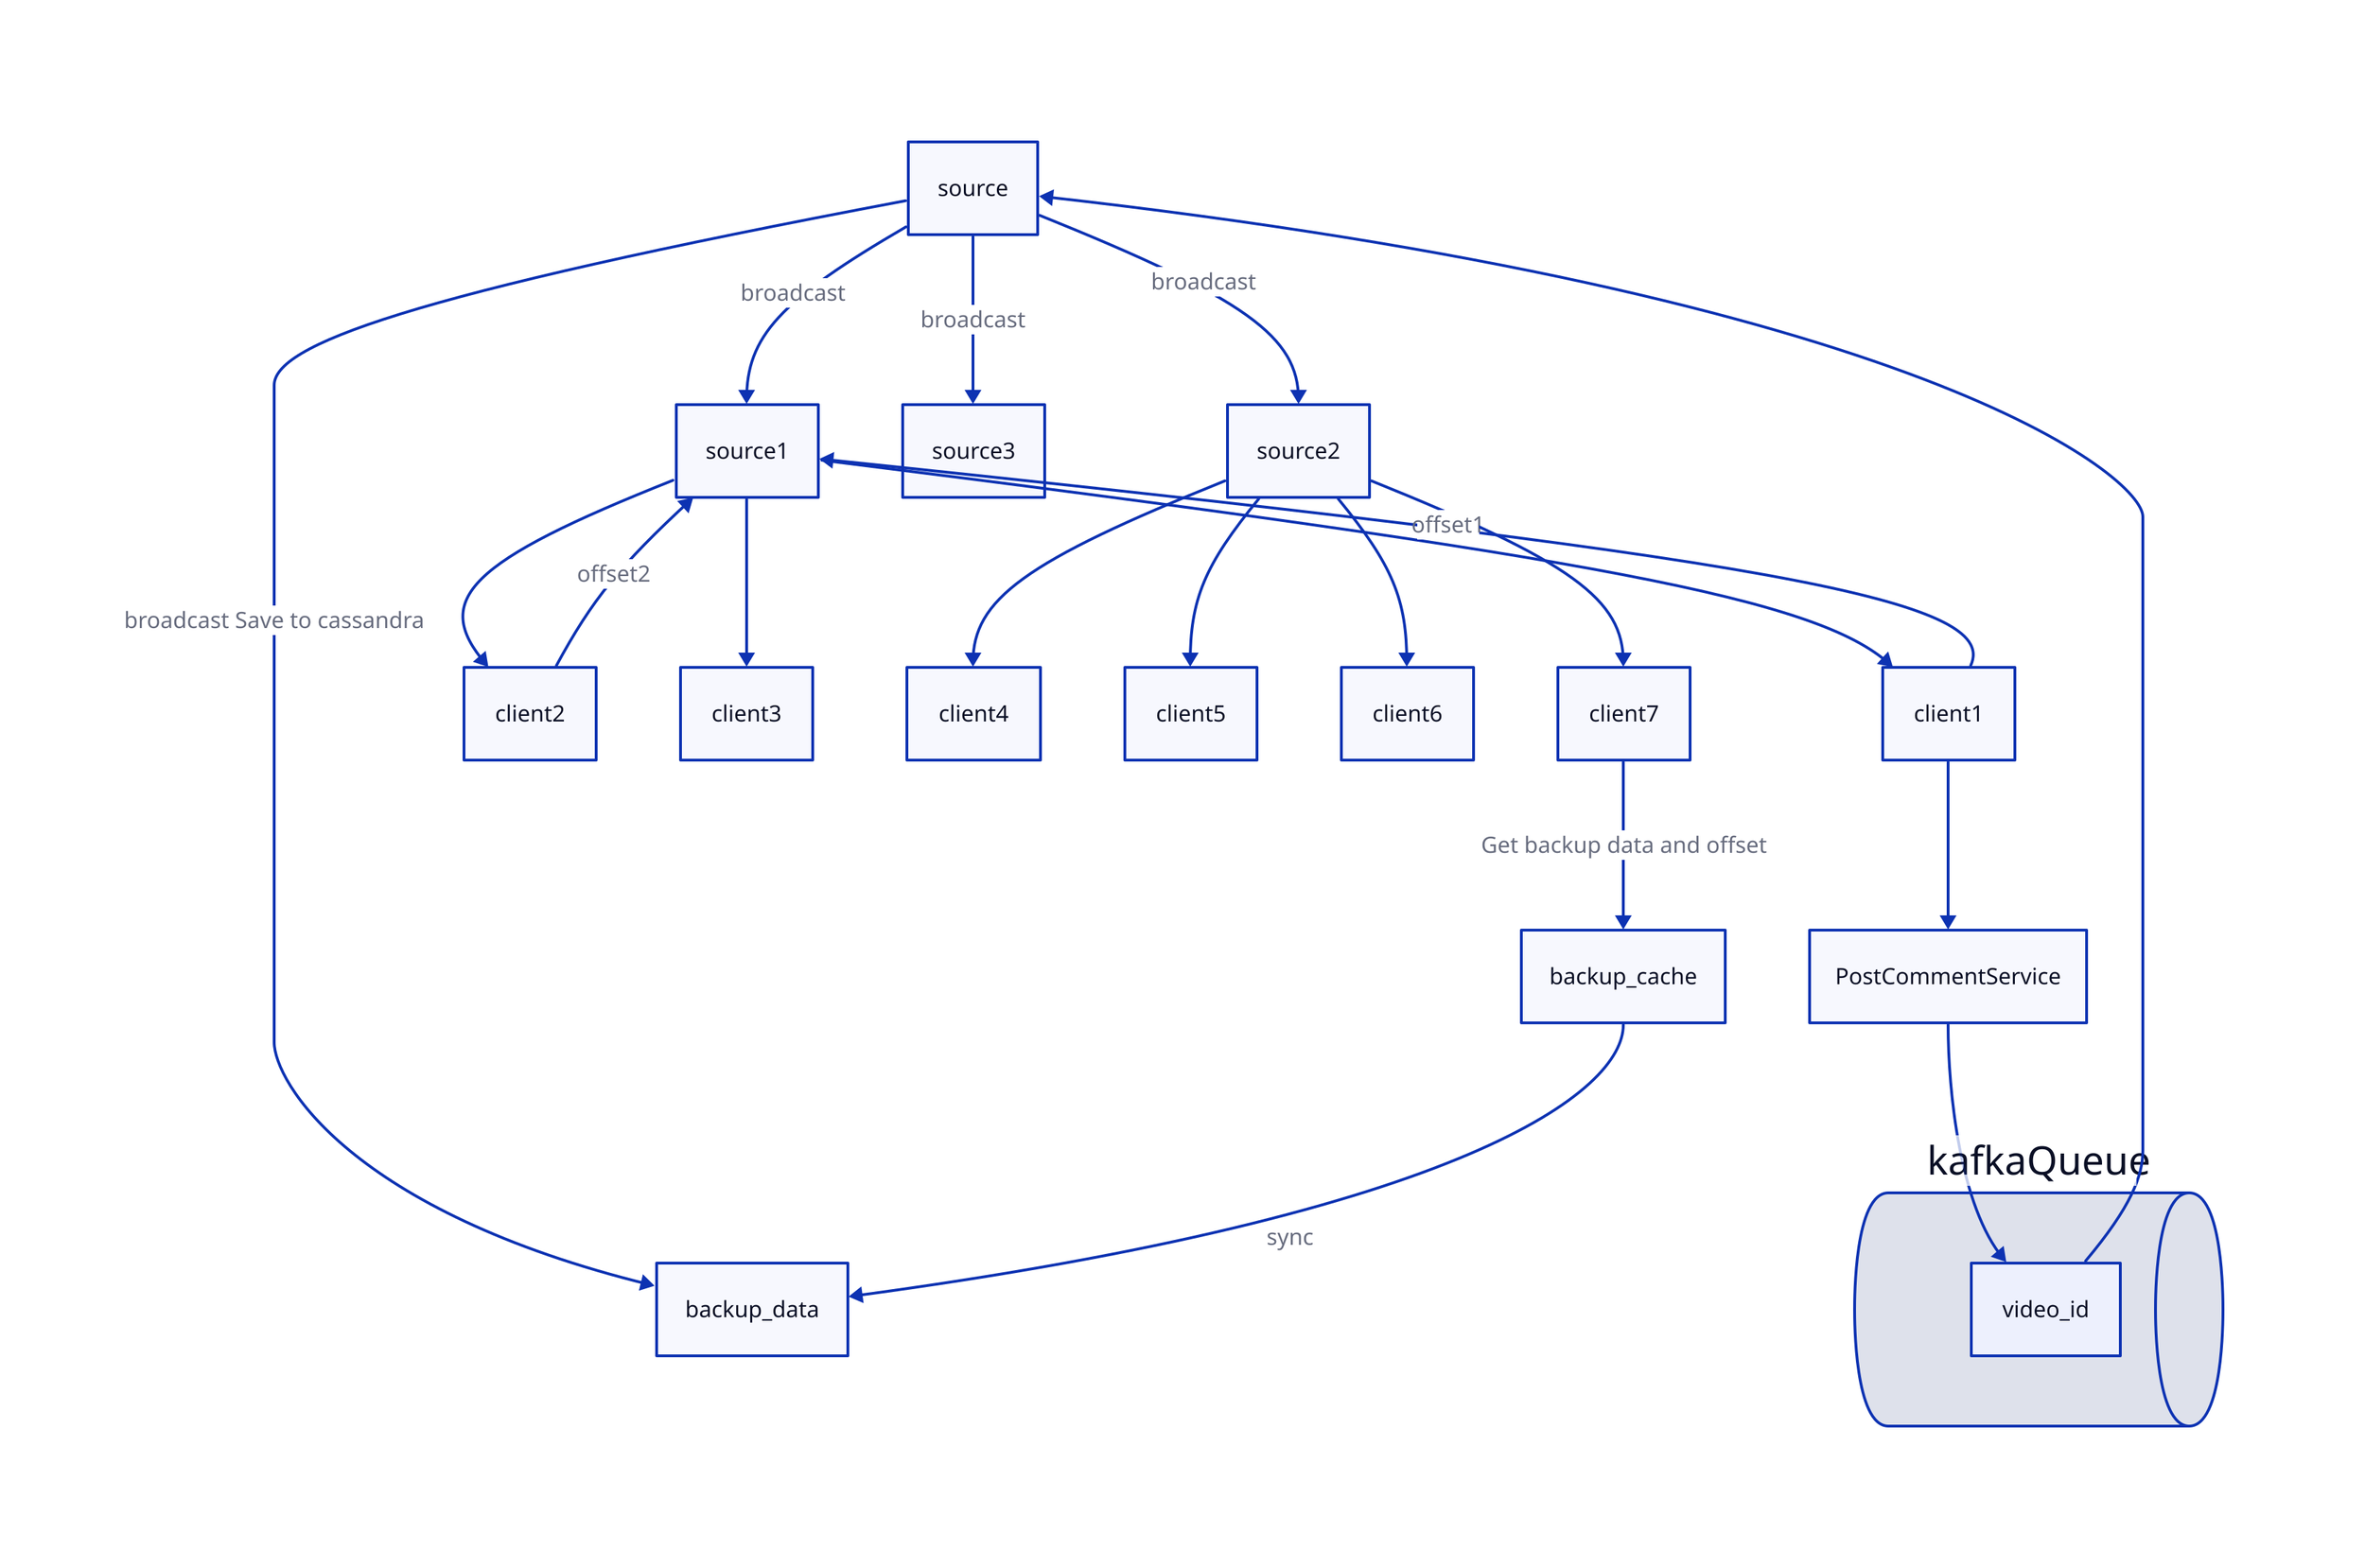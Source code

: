 source

source -> source1: broadcast
source -> source2: broadcast
source -> source3: broadcast
source -> backup_data: broadcast Save to cassandra


client1 -> source1: offset1
source1 -> client1
client2 -> source1: offset2
source1 -> client2
source1 -> client3
source2 -> client4
source2 -> client5
source2 -> client6
source2 -> client7


client7 -> backup_cache: Get backup data and offset
backup_cache -> backup_data: sync


client1 -> PostCommentService
PostCommentService -> kafkaQueue.topic
kafkaQueue.topic -> source
kafkaQueue: {
        topic: {
label: "video_id"
}
    shape: queue
}

